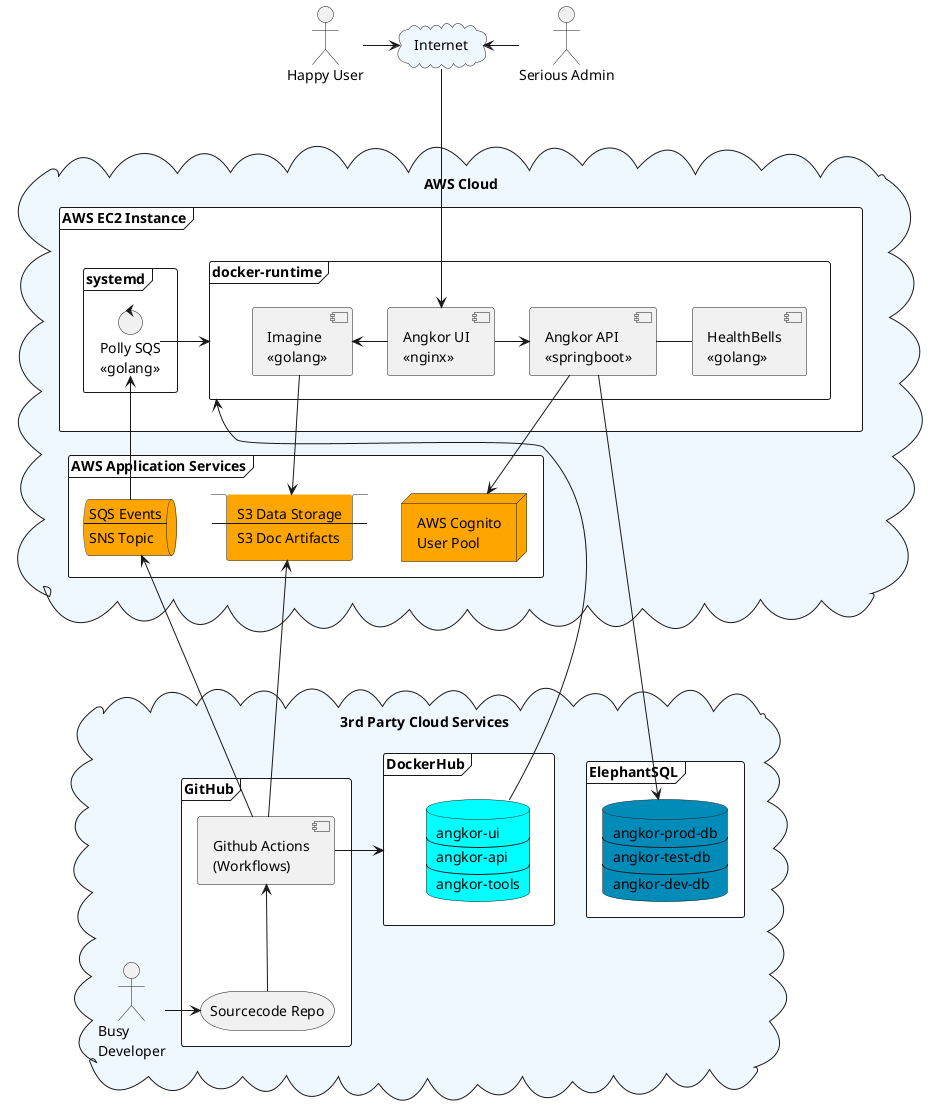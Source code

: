 @startuml

skinparam monochrome false
skinparam shadowing false

actor "Happy User" as user
actor "Serious Admin" as admin

cloud "AWS Cloud" #AliceBlue {
    frame "AWS EC2 Instance" as aws #white {
        frame "docker-runtime" as docker {
            component "Angkor UI\n<<nginx>>" as ui
            component "Angkor API\n<<springboot>>" as api
            component "Imagine\n<<golang>>" as imagine
            component "HealthBells\n<<golang>>" as healthbells
        }
        frame "systemd" {
          control "Polly SQS\n<<golang>>" as polly
        }
    }
    frame "AWS Application Services" #white {
        stack s3data #orange [
            S3 Data Storage
            ---
            S3 Doc Artifacts
        ]

        queue sqs #orange [
        SQS Events
        ---
        SNS Topic
        ]
        node  "AWS Cognito\nUser Pool" as cognito #orange
    }

}

cloud "Internet" as internet #AliceBlue {
}

cloud "3rd Party Cloud Services" #AliceBlue {

     actor "Busy\nDeveloper" as developer
     frame DockerHub as dockerhub #white {
            database dockerrepos #cyan [
             angkor-ui
            ----
             angkor-api
            ----
             angkor-tools
            ]
     }

     frame "ElephantSQL" #white {

            database proddb #008bb9 [
             angkor-prod-db
            ----
             angkor-test-db
            ----
             angkor-dev-db
            ]
     }

     frame GitHub as github #white {
         storage "Sourcecode Repo" as code
         component "Github Actions\n(Workflows)" as actions
     }
 }

user --right-> internet
admin --left-> internet
polly -right-> docker
polly  <-down- sqs
api --down--->proddb
api -right- healthbells
api -down-> cognito
ui -> api
ui -left-> imagine
imagine -down-> s3data
docker <- dockerrepos
internet -down--> ui

actions -right-> dockerhub
actions -up-> sqs
actions -up-> s3data

code -up-> actions
code <-right- developer
    @enduml
